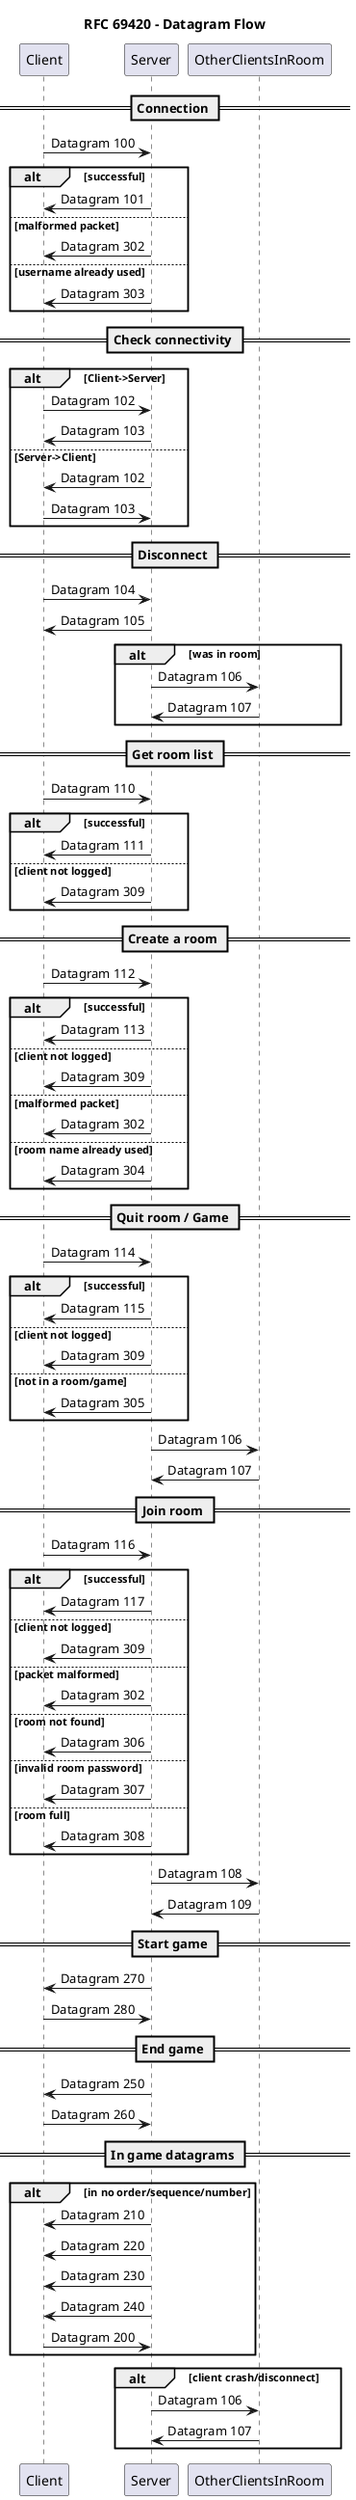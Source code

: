 @startuml
title RFC 69420 - Datagram Flow

== Connection ==

Client -> Server : Datagram 100
alt successful
    Server -> Client : Datagram 101
else malformed packet
    Server -> Client : Datagram 302
else username already used
    Server -> Client : Datagram 303
end

== Check connectivity ==
alt Client->Server
    Client -> Server : Datagram 102
    Server -> Client : Datagram 103
else Server->Client
    Server -> Client : Datagram 102
    Client -> Server : Datagram 103
end

== Disconnect ==
Client -> Server : Datagram 104
Server -> Client : Datagram 105
alt was in room
    Server -> OtherClientsInRoom : Datagram 106
    OtherClientsInRoom -> Server : Datagram 107
end

== Get room list ==
Client -> Server : Datagram 110
alt successful
    Server -> Client : Datagram 111
else client not logged
    Server -> Client : Datagram 309
end

== Create a room ==
Client -> Server : Datagram 112
alt successful
    Server -> Client : Datagram 113
else client not logged
    Server -> Client : Datagram 309
else malformed packet
    Server -> Client : Datagram 302
else room name already used
    Server -> Client : Datagram 304
end

== Quit room / Game ==
Client -> Server : Datagram 114
alt successful
    Server -> Client : Datagram 115
else client not logged
    Server -> Client : Datagram 309
else not in a room/game
    Server -> Client : Datagram 305
end
Server -> OtherClientsInRoom : Datagram 106
OtherClientsInRoom -> Server : Datagram 107

== Join room ==
Client -> Server : Datagram 116
alt successful
    Server -> Client : Datagram 117
else client not logged
    Server -> Client : Datagram 309
else packet malformed
    Server -> Client : Datagram 302
else room not found
    Server -> Client : Datagram 306
else invalid room password
    Server -> Client : Datagram 307
else room full
    Server -> Client : Datagram 308
end
Server -> OtherClientsInRoom : Datagram 108
OtherClientsInRoom -> Server : Datagram 109

== Start game ==
Server -> Client : Datagram 270
Client -> Server : Datagram 280

== End game ==
Server -> Client : Datagram 250
Client -> Server : Datagram 260

== In game datagrams ==
alt in no order/sequence/number
    Server -> Client : Datagram 210
    Server -> Client : Datagram 220
    Server -> Client : Datagram 230
    Server -> Client : Datagram 240
    Client -> Server : Datagram 200
end
alt client crash/disconnect
    Server -> OtherClientsInRoom : Datagram 106
    OtherClientsInRoom -> Server : Datagram 107
end

@enduml